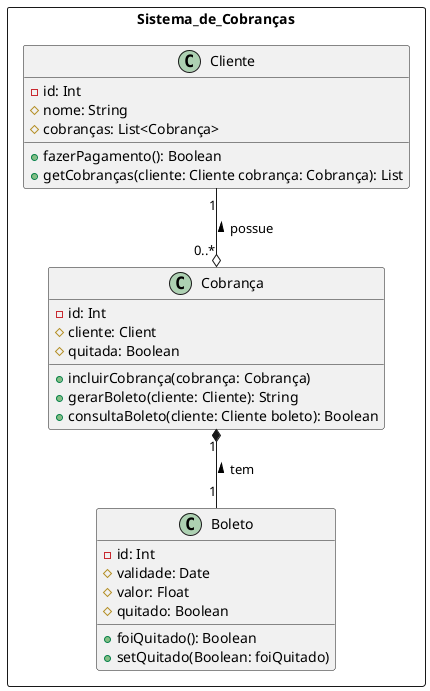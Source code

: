 @startuml sisDeCobrança
  package Sistema_de_Cobranças <<rectangle>> {

    class Cliente {
      - id: Int
      # nome: String
      # cobranças: List<Cobrança>
      + fazerPagamento(): Boolean
      + getCobranças(cliente: Cliente cobrança: Cobrança): List 
      ' + setCobrança(cliente: Cliente cobrança: Cobrança): Int
    }

    class Cobrança {
      - id: Int
      # cliente: Client
      # quitada: Boolean
      + incluirCobrança(cobrança: Cobrança)
      + gerarBoleto(cliente: Cliente): String
      + consultaBoleto(cliente: Cliente boleto): Boolean
    }

    class Boleto {
      - id: Int
      # validade: Date
      # valor: Float
      # quitado: Boolean
      + foiQuitado(): Boolean
      + setQuitado(Boolean: foiQuitado)
    }

    ' interface PagarBoleto <<interface>> {
    '   + fazerPagamento()
    ' }

    ' abstract class InformaçãoDoBoleto <<abstract>> {
    '   + informaStatusDoBoleto()
    ' }

    ' interface FazerCobrança <<interface>> {
    '   + consultaBoleto(): Boolean
    '   + informaStatusDoBoleto()
    ' }

    Cliente "1" --o "0..*" Cobrança: < possue 
    Cobrança "1" *-- "1" Boleto: < tem
    ' Boleto <|-- InformaçãoDoBoleto
    ' PagarBoleto <.. InformaçãoDoBoleto: depedência
    ' Cliente ..|> PagarBoleto: realização
    ' Cobrança ..|> FazerCobrança: realização
    ' FazerCobrança ..> InformaçãoDoBoleto: depedência
  }
@enduml